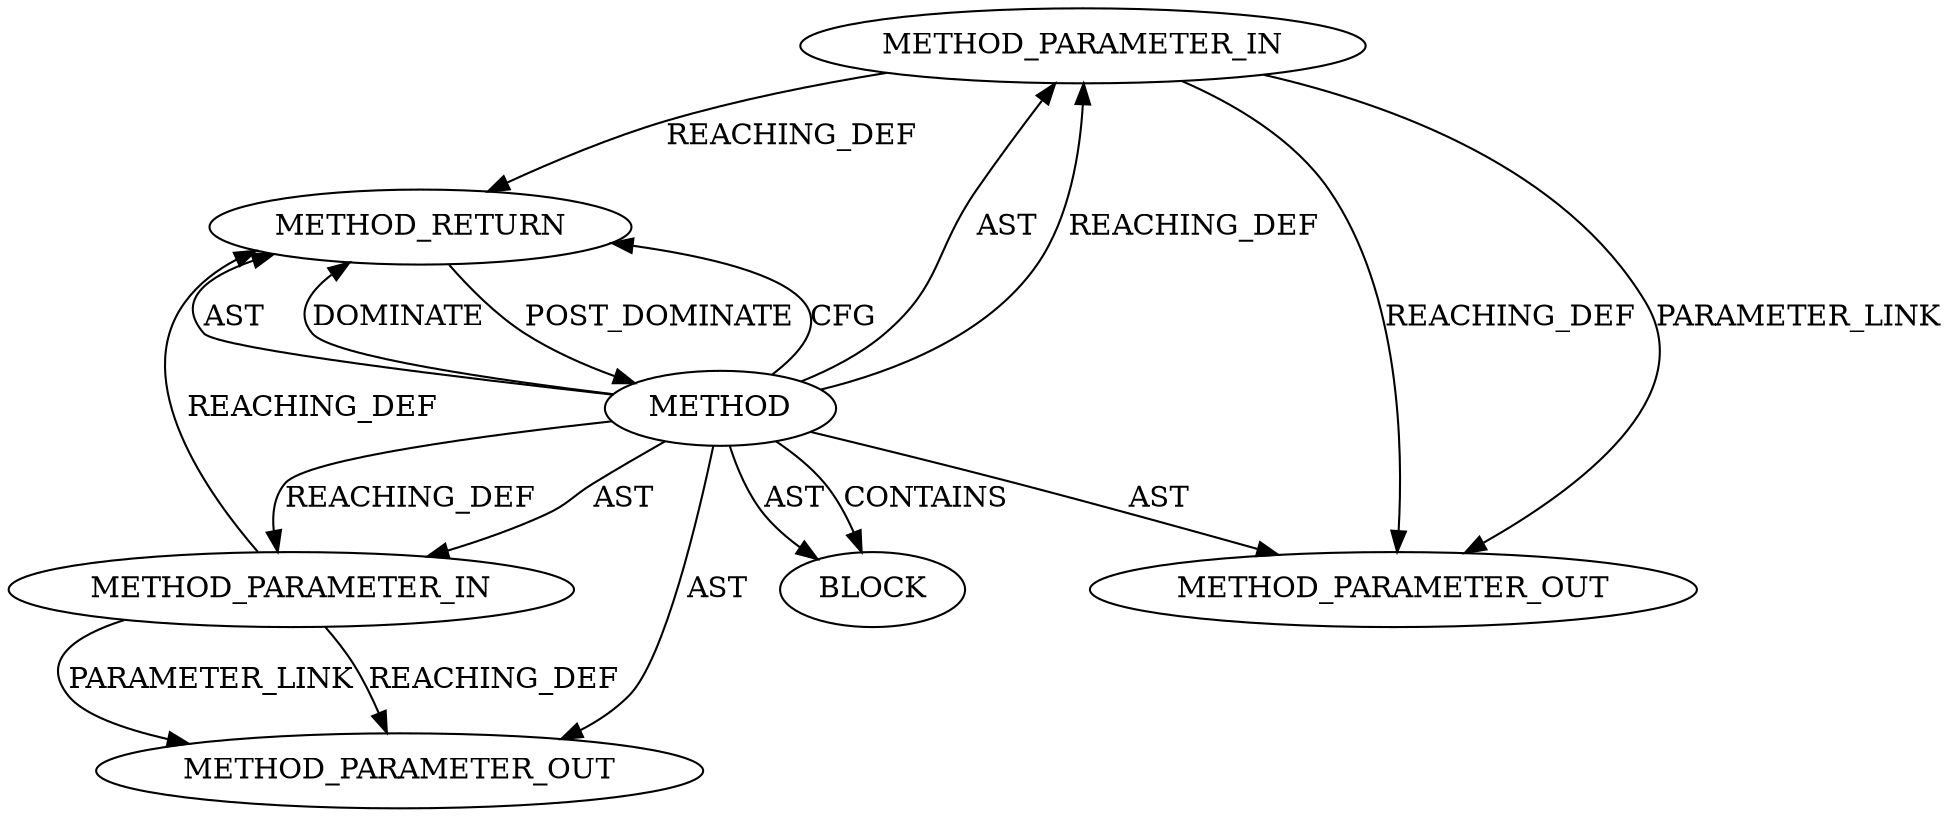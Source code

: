digraph {
  26189 [label=METHOD_PARAMETER_IN ORDER=1 CODE="p1" IS_VARIADIC=false TYPE_FULL_NAME="ANY" EVALUATION_STRATEGY="BY_VALUE" INDEX=1 NAME="p1"]
  26188 [label=METHOD AST_PARENT_TYPE="NAMESPACE_BLOCK" AST_PARENT_FULL_NAME="<global>" ORDER=0 CODE="<empty>" FULL_NAME="BN_set_flags" IS_EXTERNAL=true FILENAME="<empty>" SIGNATURE="" NAME="BN_set_flags"]
  26190 [label=METHOD_PARAMETER_IN ORDER=2 CODE="p2" IS_VARIADIC=false TYPE_FULL_NAME="ANY" EVALUATION_STRATEGY="BY_VALUE" INDEX=2 NAME="p2"]
  27473 [label=METHOD_PARAMETER_OUT ORDER=2 CODE="p2" IS_VARIADIC=false TYPE_FULL_NAME="ANY" EVALUATION_STRATEGY="BY_VALUE" INDEX=2 NAME="p2"]
  26192 [label=METHOD_RETURN ORDER=2 CODE="RET" TYPE_FULL_NAME="ANY" EVALUATION_STRATEGY="BY_VALUE"]
  26191 [label=BLOCK ORDER=1 ARGUMENT_INDEX=1 CODE="<empty>" TYPE_FULL_NAME="ANY"]
  27472 [label=METHOD_PARAMETER_OUT ORDER=1 CODE="p1" IS_VARIADIC=false TYPE_FULL_NAME="ANY" EVALUATION_STRATEGY="BY_VALUE" INDEX=1 NAME="p1"]
  26188 -> 26189 [label=AST ]
  26188 -> 26189 [label=REACHING_DEF VARIABLE=""]
  26188 -> 26190 [label=AST ]
  26188 -> 26192 [label=CFG ]
  26189 -> 26192 [label=REACHING_DEF VARIABLE="p1"]
  26190 -> 27473 [label=PARAMETER_LINK ]
  26188 -> 26190 [label=REACHING_DEF VARIABLE=""]
  26188 -> 26191 [label=AST ]
  26190 -> 27473 [label=REACHING_DEF VARIABLE="p2"]
  26188 -> 26192 [label=AST ]
  26189 -> 27472 [label=REACHING_DEF VARIABLE="p1"]
  26188 -> 26191 [label=CONTAINS ]
  26189 -> 27472 [label=PARAMETER_LINK ]
  26188 -> 26192 [label=DOMINATE ]
  26190 -> 26192 [label=REACHING_DEF VARIABLE="p2"]
  26192 -> 26188 [label=POST_DOMINATE ]
  26188 -> 27472 [label=AST ]
  26188 -> 27473 [label=AST ]
}

